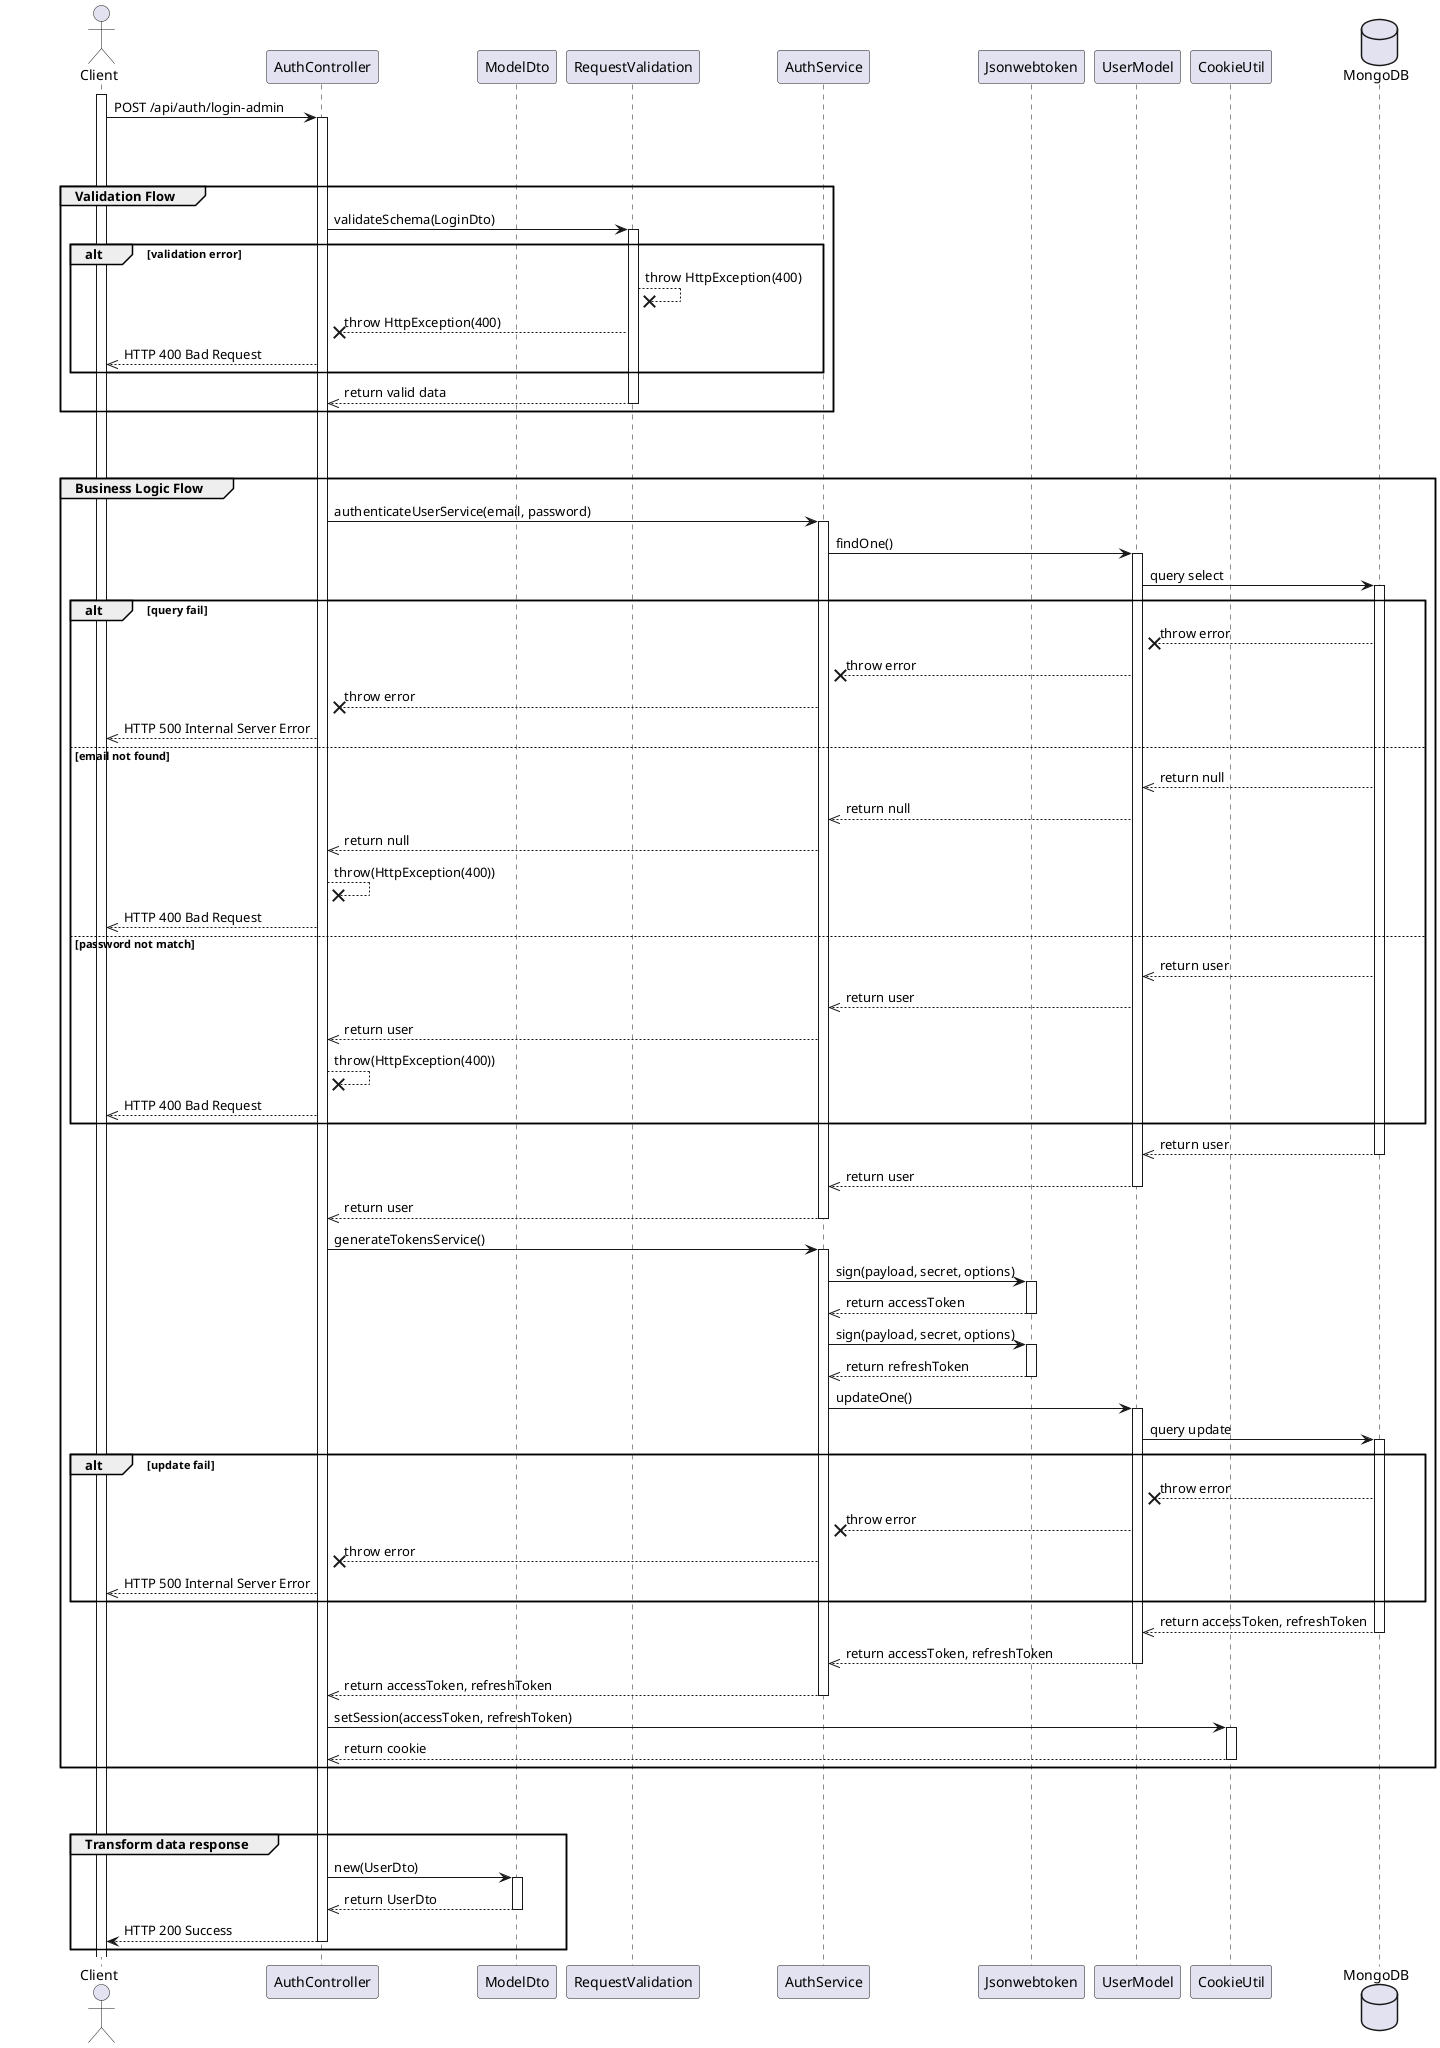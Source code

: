 @startuml Login Admin

actor Client

participant AuthController
participant ModelDto
participant RequestValidation
participant AuthService
participant Jsonwebtoken
participant UserModel
participant CookieUtil

database MongoDB

' Step 1
    activate Client
    Client -> AuthController: POST /api/auth/login-admin
    activate AuthController

break
break


' Step 2
group Validation Flow
    AuthController -> RequestValidation: validateSchema(LoginDto)
   activate RequestValidation
    alt validation error
        RequestValidation --x RequestValidation: throw HttpException(400)
        RequestValidation --x AuthController: throw HttpException(400)
        AuthController -->> Client: HTTP 400 Bad Request
    end
    RequestValidation -->> AuthController: return valid data
    deactivate RequestValidation
    
end

break
break


' step 3
group Business Logic Flow
    AuthController -> AuthService: authenticateUserService(email, password)
    activate AuthService
    AuthService -> UserModel: findOne()
    activate UserModel
    UserModel -> MongoDB: query select
    activate MongoDB

    alt query fail 
        MongoDB --x UserModel: throw error
        UserModel --x AuthService: throw error
        AuthService --x AuthController: throw error
        AuthController -->> Client: HTTP 500 Internal Server Error
    else email not found
        MongoDB -->> UserModel: return null
        UserModel -->> AuthService: return null
        AuthService -->> AuthController: return null
        AuthController --x AuthController: throw(HttpException(400))
        AuthController -->> Client: HTTP 400 Bad Request
    else password not match
        MongoDB -->> UserModel: return user
        UserModel -->> AuthService: return user
        AuthService -->> AuthController: return user
        AuthController --x AuthController: throw(HttpException(400))
        AuthController -->> Client: HTTP 400 Bad Request
    end

    MongoDB -->> UserModel: return user
    deactivate MongoDB
    UserModel -->> AuthService: return user
    deactivate UserModel
    AuthService -->> AuthController: return user
    deactivate AuthService
    AuthController -> AuthService: generateTokensService()
    activate AuthService
    AuthService -> Jsonwebtoken: sign(payload, secret, options)
    activate Jsonwebtoken
    Jsonwebtoken -->> AuthService: return accessToken
    deactivate Jsonwebtoken
    AuthService -> Jsonwebtoken: sign(payload, secret, options)
    activate Jsonwebtoken
    Jsonwebtoken -->> AuthService: return refreshToken
    deactivate Jsonwebtoken
    AuthService -> UserModel: updateOne()
    activate UserModel
    UserModel -> MongoDB: query update
    activate MongoDB

    alt update fail
        MongoDB --x UserModel: throw error
        UserModel --x AuthService: throw error
        AuthService --x AuthController: throw error
        AuthController -->> Client: HTTP 500 Internal Server Error
    end

    MongoDB -->> UserModel: return accessToken, refreshToken
    deactivate MongoDB
    UserModel -->> AuthService: return accessToken, refreshToken
    deactivate UserModel
    AuthService -->> AuthController: return accessToken, refreshToken
    deactivate AuthService
    AuthController -> CookieUtil: setSession(accessToken, refreshToken)
    activate CookieUtil
    CookieUtil -->> AuthController: return cookie
    deactivate CookieUtil


    
end   
break 
break

group Transform data response
    AuthController -> ModelDto: new(UserDto)
    activate ModelDto
    ModelDto -->> AuthController: return UserDto 
    deactivate ModelDto
AuthController --> Client: HTTP 200 Success
deactivate AuthController
end


@enduml